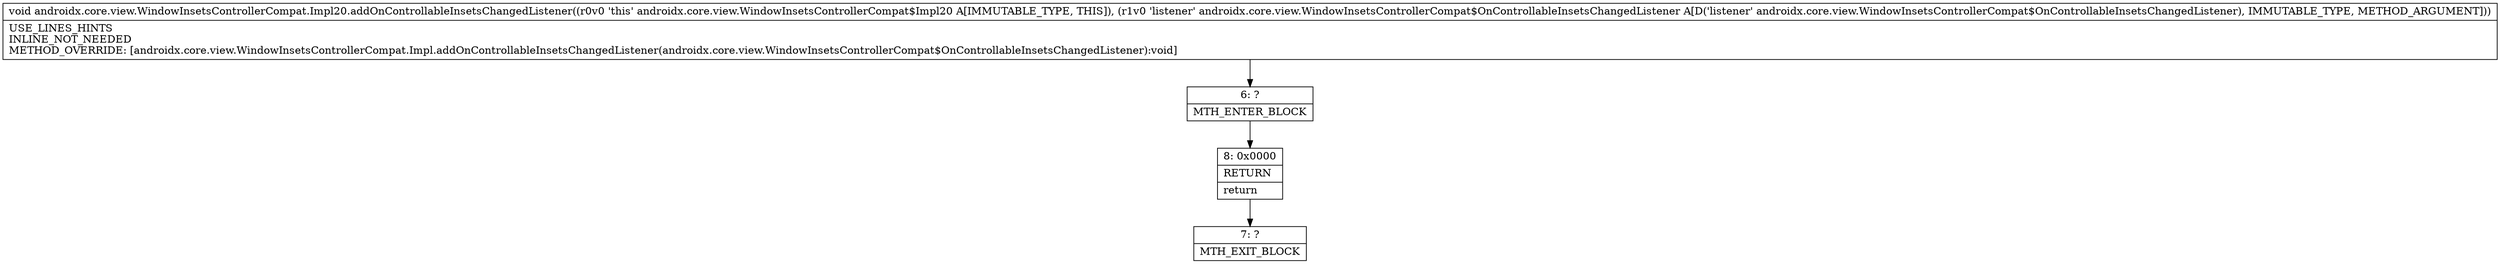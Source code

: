 digraph "CFG forandroidx.core.view.WindowInsetsControllerCompat.Impl20.addOnControllableInsetsChangedListener(Landroidx\/core\/view\/WindowInsetsControllerCompat$OnControllableInsetsChangedListener;)V" {
Node_6 [shape=record,label="{6\:\ ?|MTH_ENTER_BLOCK\l}"];
Node_8 [shape=record,label="{8\:\ 0x0000|RETURN\l|return\l}"];
Node_7 [shape=record,label="{7\:\ ?|MTH_EXIT_BLOCK\l}"];
MethodNode[shape=record,label="{void androidx.core.view.WindowInsetsControllerCompat.Impl20.addOnControllableInsetsChangedListener((r0v0 'this' androidx.core.view.WindowInsetsControllerCompat$Impl20 A[IMMUTABLE_TYPE, THIS]), (r1v0 'listener' androidx.core.view.WindowInsetsControllerCompat$OnControllableInsetsChangedListener A[D('listener' androidx.core.view.WindowInsetsControllerCompat$OnControllableInsetsChangedListener), IMMUTABLE_TYPE, METHOD_ARGUMENT]))  | USE_LINES_HINTS\lINLINE_NOT_NEEDED\lMETHOD_OVERRIDE: [androidx.core.view.WindowInsetsControllerCompat.Impl.addOnControllableInsetsChangedListener(androidx.core.view.WindowInsetsControllerCompat$OnControllableInsetsChangedListener):void]\l}"];
MethodNode -> Node_6;Node_6 -> Node_8;
Node_8 -> Node_7;
}

